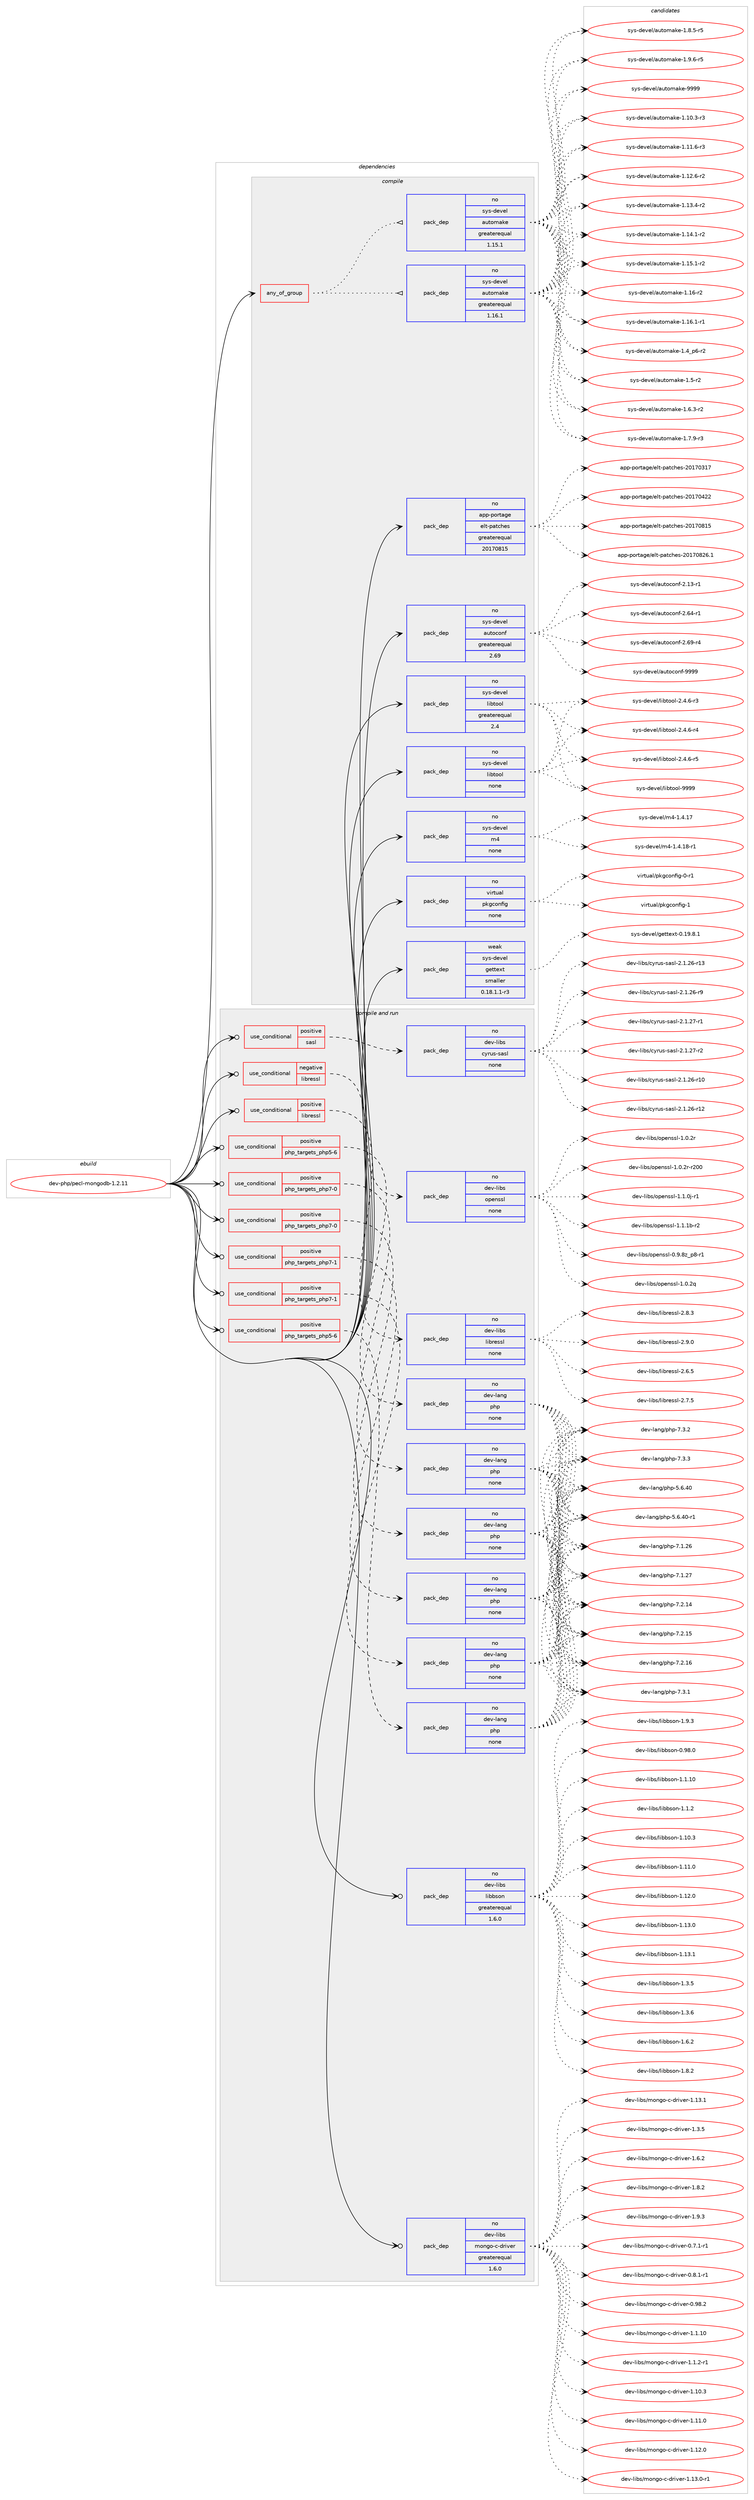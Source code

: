 digraph prolog {

# *************
# Graph options
# *************

newrank=true;
concentrate=true;
compound=true;
graph [rankdir=LR,fontname=Helvetica,fontsize=10,ranksep=1.5];#, ranksep=2.5, nodesep=0.2];
edge  [arrowhead=vee];
node  [fontname=Helvetica,fontsize=10];

# **********
# The ebuild
# **********

subgraph cluster_leftcol {
color=gray;
rank=same;
label=<<i>ebuild</i>>;
id [label="dev-php/pecl-mongodb-1.2.11", color=red, width=4, href="../dev-php/pecl-mongodb-1.2.11.svg"];
}

# ****************
# The dependencies
# ****************

subgraph cluster_midcol {
color=gray;
label=<<i>dependencies</i>>;
subgraph cluster_compile {
fillcolor="#eeeeee";
style=filled;
label=<<i>compile</i>>;
subgraph any22579 {
dependency1394412 [label=<<TABLE BORDER="0" CELLBORDER="1" CELLSPACING="0" CELLPADDING="4"><TR><TD CELLPADDING="10">any_of_group</TD></TR></TABLE>>, shape=none, color=red];subgraph pack1001601 {
dependency1394413 [label=<<TABLE BORDER="0" CELLBORDER="1" CELLSPACING="0" CELLPADDING="4" WIDTH="220"><TR><TD ROWSPAN="6" CELLPADDING="30">pack_dep</TD></TR><TR><TD WIDTH="110">no</TD></TR><TR><TD>sys-devel</TD></TR><TR><TD>automake</TD></TR><TR><TD>greaterequal</TD></TR><TR><TD>1.16.1</TD></TR></TABLE>>, shape=none, color=blue];
}
dependency1394412:e -> dependency1394413:w [weight=20,style="dotted",arrowhead="oinv"];
subgraph pack1001602 {
dependency1394414 [label=<<TABLE BORDER="0" CELLBORDER="1" CELLSPACING="0" CELLPADDING="4" WIDTH="220"><TR><TD ROWSPAN="6" CELLPADDING="30">pack_dep</TD></TR><TR><TD WIDTH="110">no</TD></TR><TR><TD>sys-devel</TD></TR><TR><TD>automake</TD></TR><TR><TD>greaterequal</TD></TR><TR><TD>1.15.1</TD></TR></TABLE>>, shape=none, color=blue];
}
dependency1394412:e -> dependency1394414:w [weight=20,style="dotted",arrowhead="oinv"];
}
id:e -> dependency1394412:w [weight=20,style="solid",arrowhead="vee"];
subgraph pack1001603 {
dependency1394415 [label=<<TABLE BORDER="0" CELLBORDER="1" CELLSPACING="0" CELLPADDING="4" WIDTH="220"><TR><TD ROWSPAN="6" CELLPADDING="30">pack_dep</TD></TR><TR><TD WIDTH="110">no</TD></TR><TR><TD>app-portage</TD></TR><TR><TD>elt-patches</TD></TR><TR><TD>greaterequal</TD></TR><TR><TD>20170815</TD></TR></TABLE>>, shape=none, color=blue];
}
id:e -> dependency1394415:w [weight=20,style="solid",arrowhead="vee"];
subgraph pack1001604 {
dependency1394416 [label=<<TABLE BORDER="0" CELLBORDER="1" CELLSPACING="0" CELLPADDING="4" WIDTH="220"><TR><TD ROWSPAN="6" CELLPADDING="30">pack_dep</TD></TR><TR><TD WIDTH="110">no</TD></TR><TR><TD>sys-devel</TD></TR><TR><TD>autoconf</TD></TR><TR><TD>greaterequal</TD></TR><TR><TD>2.69</TD></TR></TABLE>>, shape=none, color=blue];
}
id:e -> dependency1394416:w [weight=20,style="solid",arrowhead="vee"];
subgraph pack1001605 {
dependency1394417 [label=<<TABLE BORDER="0" CELLBORDER="1" CELLSPACING="0" CELLPADDING="4" WIDTH="220"><TR><TD ROWSPAN="6" CELLPADDING="30">pack_dep</TD></TR><TR><TD WIDTH="110">no</TD></TR><TR><TD>sys-devel</TD></TR><TR><TD>libtool</TD></TR><TR><TD>greaterequal</TD></TR><TR><TD>2.4</TD></TR></TABLE>>, shape=none, color=blue];
}
id:e -> dependency1394417:w [weight=20,style="solid",arrowhead="vee"];
subgraph pack1001606 {
dependency1394418 [label=<<TABLE BORDER="0" CELLBORDER="1" CELLSPACING="0" CELLPADDING="4" WIDTH="220"><TR><TD ROWSPAN="6" CELLPADDING="30">pack_dep</TD></TR><TR><TD WIDTH="110">no</TD></TR><TR><TD>sys-devel</TD></TR><TR><TD>libtool</TD></TR><TR><TD>none</TD></TR><TR><TD></TD></TR></TABLE>>, shape=none, color=blue];
}
id:e -> dependency1394418:w [weight=20,style="solid",arrowhead="vee"];
subgraph pack1001607 {
dependency1394419 [label=<<TABLE BORDER="0" CELLBORDER="1" CELLSPACING="0" CELLPADDING="4" WIDTH="220"><TR><TD ROWSPAN="6" CELLPADDING="30">pack_dep</TD></TR><TR><TD WIDTH="110">no</TD></TR><TR><TD>sys-devel</TD></TR><TR><TD>m4</TD></TR><TR><TD>none</TD></TR><TR><TD></TD></TR></TABLE>>, shape=none, color=blue];
}
id:e -> dependency1394419:w [weight=20,style="solid",arrowhead="vee"];
subgraph pack1001608 {
dependency1394420 [label=<<TABLE BORDER="0" CELLBORDER="1" CELLSPACING="0" CELLPADDING="4" WIDTH="220"><TR><TD ROWSPAN="6" CELLPADDING="30">pack_dep</TD></TR><TR><TD WIDTH="110">no</TD></TR><TR><TD>virtual</TD></TR><TR><TD>pkgconfig</TD></TR><TR><TD>none</TD></TR><TR><TD></TD></TR></TABLE>>, shape=none, color=blue];
}
id:e -> dependency1394420:w [weight=20,style="solid",arrowhead="vee"];
subgraph pack1001609 {
dependency1394421 [label=<<TABLE BORDER="0" CELLBORDER="1" CELLSPACING="0" CELLPADDING="4" WIDTH="220"><TR><TD ROWSPAN="6" CELLPADDING="30">pack_dep</TD></TR><TR><TD WIDTH="110">weak</TD></TR><TR><TD>sys-devel</TD></TR><TR><TD>gettext</TD></TR><TR><TD>smaller</TD></TR><TR><TD>0.18.1.1-r3</TD></TR></TABLE>>, shape=none, color=blue];
}
id:e -> dependency1394421:w [weight=20,style="solid",arrowhead="vee"];
}
subgraph cluster_compileandrun {
fillcolor="#eeeeee";
style=filled;
label=<<i>compile and run</i>>;
subgraph cond369667 {
dependency1394422 [label=<<TABLE BORDER="0" CELLBORDER="1" CELLSPACING="0" CELLPADDING="4"><TR><TD ROWSPAN="3" CELLPADDING="10">use_conditional</TD></TR><TR><TD>negative</TD></TR><TR><TD>libressl</TD></TR></TABLE>>, shape=none, color=red];
subgraph pack1001610 {
dependency1394423 [label=<<TABLE BORDER="0" CELLBORDER="1" CELLSPACING="0" CELLPADDING="4" WIDTH="220"><TR><TD ROWSPAN="6" CELLPADDING="30">pack_dep</TD></TR><TR><TD WIDTH="110">no</TD></TR><TR><TD>dev-libs</TD></TR><TR><TD>openssl</TD></TR><TR><TD>none</TD></TR><TR><TD></TD></TR></TABLE>>, shape=none, color=blue];
}
dependency1394422:e -> dependency1394423:w [weight=20,style="dashed",arrowhead="vee"];
}
id:e -> dependency1394422:w [weight=20,style="solid",arrowhead="odotvee"];
subgraph cond369668 {
dependency1394424 [label=<<TABLE BORDER="0" CELLBORDER="1" CELLSPACING="0" CELLPADDING="4"><TR><TD ROWSPAN="3" CELLPADDING="10">use_conditional</TD></TR><TR><TD>positive</TD></TR><TR><TD>libressl</TD></TR></TABLE>>, shape=none, color=red];
subgraph pack1001611 {
dependency1394425 [label=<<TABLE BORDER="0" CELLBORDER="1" CELLSPACING="0" CELLPADDING="4" WIDTH="220"><TR><TD ROWSPAN="6" CELLPADDING="30">pack_dep</TD></TR><TR><TD WIDTH="110">no</TD></TR><TR><TD>dev-libs</TD></TR><TR><TD>libressl</TD></TR><TR><TD>none</TD></TR><TR><TD></TD></TR></TABLE>>, shape=none, color=blue];
}
dependency1394424:e -> dependency1394425:w [weight=20,style="dashed",arrowhead="vee"];
}
id:e -> dependency1394424:w [weight=20,style="solid",arrowhead="odotvee"];
subgraph cond369669 {
dependency1394426 [label=<<TABLE BORDER="0" CELLBORDER="1" CELLSPACING="0" CELLPADDING="4"><TR><TD ROWSPAN="3" CELLPADDING="10">use_conditional</TD></TR><TR><TD>positive</TD></TR><TR><TD>php_targets_php5-6</TD></TR></TABLE>>, shape=none, color=red];
subgraph pack1001612 {
dependency1394427 [label=<<TABLE BORDER="0" CELLBORDER="1" CELLSPACING="0" CELLPADDING="4" WIDTH="220"><TR><TD ROWSPAN="6" CELLPADDING="30">pack_dep</TD></TR><TR><TD WIDTH="110">no</TD></TR><TR><TD>dev-lang</TD></TR><TR><TD>php</TD></TR><TR><TD>none</TD></TR><TR><TD></TD></TR></TABLE>>, shape=none, color=blue];
}
dependency1394426:e -> dependency1394427:w [weight=20,style="dashed",arrowhead="vee"];
}
id:e -> dependency1394426:w [weight=20,style="solid",arrowhead="odotvee"];
subgraph cond369670 {
dependency1394428 [label=<<TABLE BORDER="0" CELLBORDER="1" CELLSPACING="0" CELLPADDING="4"><TR><TD ROWSPAN="3" CELLPADDING="10">use_conditional</TD></TR><TR><TD>positive</TD></TR><TR><TD>php_targets_php5-6</TD></TR></TABLE>>, shape=none, color=red];
subgraph pack1001613 {
dependency1394429 [label=<<TABLE BORDER="0" CELLBORDER="1" CELLSPACING="0" CELLPADDING="4" WIDTH="220"><TR><TD ROWSPAN="6" CELLPADDING="30">pack_dep</TD></TR><TR><TD WIDTH="110">no</TD></TR><TR><TD>dev-lang</TD></TR><TR><TD>php</TD></TR><TR><TD>none</TD></TR><TR><TD></TD></TR></TABLE>>, shape=none, color=blue];
}
dependency1394428:e -> dependency1394429:w [weight=20,style="dashed",arrowhead="vee"];
}
id:e -> dependency1394428:w [weight=20,style="solid",arrowhead="odotvee"];
subgraph cond369671 {
dependency1394430 [label=<<TABLE BORDER="0" CELLBORDER="1" CELLSPACING="0" CELLPADDING="4"><TR><TD ROWSPAN="3" CELLPADDING="10">use_conditional</TD></TR><TR><TD>positive</TD></TR><TR><TD>php_targets_php7-0</TD></TR></TABLE>>, shape=none, color=red];
subgraph pack1001614 {
dependency1394431 [label=<<TABLE BORDER="0" CELLBORDER="1" CELLSPACING="0" CELLPADDING="4" WIDTH="220"><TR><TD ROWSPAN="6" CELLPADDING="30">pack_dep</TD></TR><TR><TD WIDTH="110">no</TD></TR><TR><TD>dev-lang</TD></TR><TR><TD>php</TD></TR><TR><TD>none</TD></TR><TR><TD></TD></TR></TABLE>>, shape=none, color=blue];
}
dependency1394430:e -> dependency1394431:w [weight=20,style="dashed",arrowhead="vee"];
}
id:e -> dependency1394430:w [weight=20,style="solid",arrowhead="odotvee"];
subgraph cond369672 {
dependency1394432 [label=<<TABLE BORDER="0" CELLBORDER="1" CELLSPACING="0" CELLPADDING="4"><TR><TD ROWSPAN="3" CELLPADDING="10">use_conditional</TD></TR><TR><TD>positive</TD></TR><TR><TD>php_targets_php7-0</TD></TR></TABLE>>, shape=none, color=red];
subgraph pack1001615 {
dependency1394433 [label=<<TABLE BORDER="0" CELLBORDER="1" CELLSPACING="0" CELLPADDING="4" WIDTH="220"><TR><TD ROWSPAN="6" CELLPADDING="30">pack_dep</TD></TR><TR><TD WIDTH="110">no</TD></TR><TR><TD>dev-lang</TD></TR><TR><TD>php</TD></TR><TR><TD>none</TD></TR><TR><TD></TD></TR></TABLE>>, shape=none, color=blue];
}
dependency1394432:e -> dependency1394433:w [weight=20,style="dashed",arrowhead="vee"];
}
id:e -> dependency1394432:w [weight=20,style="solid",arrowhead="odotvee"];
subgraph cond369673 {
dependency1394434 [label=<<TABLE BORDER="0" CELLBORDER="1" CELLSPACING="0" CELLPADDING="4"><TR><TD ROWSPAN="3" CELLPADDING="10">use_conditional</TD></TR><TR><TD>positive</TD></TR><TR><TD>php_targets_php7-1</TD></TR></TABLE>>, shape=none, color=red];
subgraph pack1001616 {
dependency1394435 [label=<<TABLE BORDER="0" CELLBORDER="1" CELLSPACING="0" CELLPADDING="4" WIDTH="220"><TR><TD ROWSPAN="6" CELLPADDING="30">pack_dep</TD></TR><TR><TD WIDTH="110">no</TD></TR><TR><TD>dev-lang</TD></TR><TR><TD>php</TD></TR><TR><TD>none</TD></TR><TR><TD></TD></TR></TABLE>>, shape=none, color=blue];
}
dependency1394434:e -> dependency1394435:w [weight=20,style="dashed",arrowhead="vee"];
}
id:e -> dependency1394434:w [weight=20,style="solid",arrowhead="odotvee"];
subgraph cond369674 {
dependency1394436 [label=<<TABLE BORDER="0" CELLBORDER="1" CELLSPACING="0" CELLPADDING="4"><TR><TD ROWSPAN="3" CELLPADDING="10">use_conditional</TD></TR><TR><TD>positive</TD></TR><TR><TD>php_targets_php7-1</TD></TR></TABLE>>, shape=none, color=red];
subgraph pack1001617 {
dependency1394437 [label=<<TABLE BORDER="0" CELLBORDER="1" CELLSPACING="0" CELLPADDING="4" WIDTH="220"><TR><TD ROWSPAN="6" CELLPADDING="30">pack_dep</TD></TR><TR><TD WIDTH="110">no</TD></TR><TR><TD>dev-lang</TD></TR><TR><TD>php</TD></TR><TR><TD>none</TD></TR><TR><TD></TD></TR></TABLE>>, shape=none, color=blue];
}
dependency1394436:e -> dependency1394437:w [weight=20,style="dashed",arrowhead="vee"];
}
id:e -> dependency1394436:w [weight=20,style="solid",arrowhead="odotvee"];
subgraph cond369675 {
dependency1394438 [label=<<TABLE BORDER="0" CELLBORDER="1" CELLSPACING="0" CELLPADDING="4"><TR><TD ROWSPAN="3" CELLPADDING="10">use_conditional</TD></TR><TR><TD>positive</TD></TR><TR><TD>sasl</TD></TR></TABLE>>, shape=none, color=red];
subgraph pack1001618 {
dependency1394439 [label=<<TABLE BORDER="0" CELLBORDER="1" CELLSPACING="0" CELLPADDING="4" WIDTH="220"><TR><TD ROWSPAN="6" CELLPADDING="30">pack_dep</TD></TR><TR><TD WIDTH="110">no</TD></TR><TR><TD>dev-libs</TD></TR><TR><TD>cyrus-sasl</TD></TR><TR><TD>none</TD></TR><TR><TD></TD></TR></TABLE>>, shape=none, color=blue];
}
dependency1394438:e -> dependency1394439:w [weight=20,style="dashed",arrowhead="vee"];
}
id:e -> dependency1394438:w [weight=20,style="solid",arrowhead="odotvee"];
subgraph pack1001619 {
dependency1394440 [label=<<TABLE BORDER="0" CELLBORDER="1" CELLSPACING="0" CELLPADDING="4" WIDTH="220"><TR><TD ROWSPAN="6" CELLPADDING="30">pack_dep</TD></TR><TR><TD WIDTH="110">no</TD></TR><TR><TD>dev-libs</TD></TR><TR><TD>libbson</TD></TR><TR><TD>greaterequal</TD></TR><TR><TD>1.6.0</TD></TR></TABLE>>, shape=none, color=blue];
}
id:e -> dependency1394440:w [weight=20,style="solid",arrowhead="odotvee"];
subgraph pack1001620 {
dependency1394441 [label=<<TABLE BORDER="0" CELLBORDER="1" CELLSPACING="0" CELLPADDING="4" WIDTH="220"><TR><TD ROWSPAN="6" CELLPADDING="30">pack_dep</TD></TR><TR><TD WIDTH="110">no</TD></TR><TR><TD>dev-libs</TD></TR><TR><TD>mongo-c-driver</TD></TR><TR><TD>greaterequal</TD></TR><TR><TD>1.6.0</TD></TR></TABLE>>, shape=none, color=blue];
}
id:e -> dependency1394441:w [weight=20,style="solid",arrowhead="odotvee"];
}
subgraph cluster_run {
fillcolor="#eeeeee";
style=filled;
label=<<i>run</i>>;
}
}

# **************
# The candidates
# **************

subgraph cluster_choices {
rank=same;
color=gray;
label=<<i>candidates</i>>;

subgraph choice1001601 {
color=black;
nodesep=1;
choice11512111545100101118101108479711711611110997107101454946494846514511451 [label="sys-devel/automake-1.10.3-r3", color=red, width=4,href="../sys-devel/automake-1.10.3-r3.svg"];
choice11512111545100101118101108479711711611110997107101454946494946544511451 [label="sys-devel/automake-1.11.6-r3", color=red, width=4,href="../sys-devel/automake-1.11.6-r3.svg"];
choice11512111545100101118101108479711711611110997107101454946495046544511450 [label="sys-devel/automake-1.12.6-r2", color=red, width=4,href="../sys-devel/automake-1.12.6-r2.svg"];
choice11512111545100101118101108479711711611110997107101454946495146524511450 [label="sys-devel/automake-1.13.4-r2", color=red, width=4,href="../sys-devel/automake-1.13.4-r2.svg"];
choice11512111545100101118101108479711711611110997107101454946495246494511450 [label="sys-devel/automake-1.14.1-r2", color=red, width=4,href="../sys-devel/automake-1.14.1-r2.svg"];
choice11512111545100101118101108479711711611110997107101454946495346494511450 [label="sys-devel/automake-1.15.1-r2", color=red, width=4,href="../sys-devel/automake-1.15.1-r2.svg"];
choice1151211154510010111810110847971171161111099710710145494649544511450 [label="sys-devel/automake-1.16-r2", color=red, width=4,href="../sys-devel/automake-1.16-r2.svg"];
choice11512111545100101118101108479711711611110997107101454946495446494511449 [label="sys-devel/automake-1.16.1-r1", color=red, width=4,href="../sys-devel/automake-1.16.1-r1.svg"];
choice115121115451001011181011084797117116111109971071014549465295112544511450 [label="sys-devel/automake-1.4_p6-r2", color=red, width=4,href="../sys-devel/automake-1.4_p6-r2.svg"];
choice11512111545100101118101108479711711611110997107101454946534511450 [label="sys-devel/automake-1.5-r2", color=red, width=4,href="../sys-devel/automake-1.5-r2.svg"];
choice115121115451001011181011084797117116111109971071014549465446514511450 [label="sys-devel/automake-1.6.3-r2", color=red, width=4,href="../sys-devel/automake-1.6.3-r2.svg"];
choice115121115451001011181011084797117116111109971071014549465546574511451 [label="sys-devel/automake-1.7.9-r3", color=red, width=4,href="../sys-devel/automake-1.7.9-r3.svg"];
choice115121115451001011181011084797117116111109971071014549465646534511453 [label="sys-devel/automake-1.8.5-r5", color=red, width=4,href="../sys-devel/automake-1.8.5-r5.svg"];
choice115121115451001011181011084797117116111109971071014549465746544511453 [label="sys-devel/automake-1.9.6-r5", color=red, width=4,href="../sys-devel/automake-1.9.6-r5.svg"];
choice115121115451001011181011084797117116111109971071014557575757 [label="sys-devel/automake-9999", color=red, width=4,href="../sys-devel/automake-9999.svg"];
dependency1394413:e -> choice11512111545100101118101108479711711611110997107101454946494846514511451:w [style=dotted,weight="100"];
dependency1394413:e -> choice11512111545100101118101108479711711611110997107101454946494946544511451:w [style=dotted,weight="100"];
dependency1394413:e -> choice11512111545100101118101108479711711611110997107101454946495046544511450:w [style=dotted,weight="100"];
dependency1394413:e -> choice11512111545100101118101108479711711611110997107101454946495146524511450:w [style=dotted,weight="100"];
dependency1394413:e -> choice11512111545100101118101108479711711611110997107101454946495246494511450:w [style=dotted,weight="100"];
dependency1394413:e -> choice11512111545100101118101108479711711611110997107101454946495346494511450:w [style=dotted,weight="100"];
dependency1394413:e -> choice1151211154510010111810110847971171161111099710710145494649544511450:w [style=dotted,weight="100"];
dependency1394413:e -> choice11512111545100101118101108479711711611110997107101454946495446494511449:w [style=dotted,weight="100"];
dependency1394413:e -> choice115121115451001011181011084797117116111109971071014549465295112544511450:w [style=dotted,weight="100"];
dependency1394413:e -> choice11512111545100101118101108479711711611110997107101454946534511450:w [style=dotted,weight="100"];
dependency1394413:e -> choice115121115451001011181011084797117116111109971071014549465446514511450:w [style=dotted,weight="100"];
dependency1394413:e -> choice115121115451001011181011084797117116111109971071014549465546574511451:w [style=dotted,weight="100"];
dependency1394413:e -> choice115121115451001011181011084797117116111109971071014549465646534511453:w [style=dotted,weight="100"];
dependency1394413:e -> choice115121115451001011181011084797117116111109971071014549465746544511453:w [style=dotted,weight="100"];
dependency1394413:e -> choice115121115451001011181011084797117116111109971071014557575757:w [style=dotted,weight="100"];
}
subgraph choice1001602 {
color=black;
nodesep=1;
choice11512111545100101118101108479711711611110997107101454946494846514511451 [label="sys-devel/automake-1.10.3-r3", color=red, width=4,href="../sys-devel/automake-1.10.3-r3.svg"];
choice11512111545100101118101108479711711611110997107101454946494946544511451 [label="sys-devel/automake-1.11.6-r3", color=red, width=4,href="../sys-devel/automake-1.11.6-r3.svg"];
choice11512111545100101118101108479711711611110997107101454946495046544511450 [label="sys-devel/automake-1.12.6-r2", color=red, width=4,href="../sys-devel/automake-1.12.6-r2.svg"];
choice11512111545100101118101108479711711611110997107101454946495146524511450 [label="sys-devel/automake-1.13.4-r2", color=red, width=4,href="../sys-devel/automake-1.13.4-r2.svg"];
choice11512111545100101118101108479711711611110997107101454946495246494511450 [label="sys-devel/automake-1.14.1-r2", color=red, width=4,href="../sys-devel/automake-1.14.1-r2.svg"];
choice11512111545100101118101108479711711611110997107101454946495346494511450 [label="sys-devel/automake-1.15.1-r2", color=red, width=4,href="../sys-devel/automake-1.15.1-r2.svg"];
choice1151211154510010111810110847971171161111099710710145494649544511450 [label="sys-devel/automake-1.16-r2", color=red, width=4,href="../sys-devel/automake-1.16-r2.svg"];
choice11512111545100101118101108479711711611110997107101454946495446494511449 [label="sys-devel/automake-1.16.1-r1", color=red, width=4,href="../sys-devel/automake-1.16.1-r1.svg"];
choice115121115451001011181011084797117116111109971071014549465295112544511450 [label="sys-devel/automake-1.4_p6-r2", color=red, width=4,href="../sys-devel/automake-1.4_p6-r2.svg"];
choice11512111545100101118101108479711711611110997107101454946534511450 [label="sys-devel/automake-1.5-r2", color=red, width=4,href="../sys-devel/automake-1.5-r2.svg"];
choice115121115451001011181011084797117116111109971071014549465446514511450 [label="sys-devel/automake-1.6.3-r2", color=red, width=4,href="../sys-devel/automake-1.6.3-r2.svg"];
choice115121115451001011181011084797117116111109971071014549465546574511451 [label="sys-devel/automake-1.7.9-r3", color=red, width=4,href="../sys-devel/automake-1.7.9-r3.svg"];
choice115121115451001011181011084797117116111109971071014549465646534511453 [label="sys-devel/automake-1.8.5-r5", color=red, width=4,href="../sys-devel/automake-1.8.5-r5.svg"];
choice115121115451001011181011084797117116111109971071014549465746544511453 [label="sys-devel/automake-1.9.6-r5", color=red, width=4,href="../sys-devel/automake-1.9.6-r5.svg"];
choice115121115451001011181011084797117116111109971071014557575757 [label="sys-devel/automake-9999", color=red, width=4,href="../sys-devel/automake-9999.svg"];
dependency1394414:e -> choice11512111545100101118101108479711711611110997107101454946494846514511451:w [style=dotted,weight="100"];
dependency1394414:e -> choice11512111545100101118101108479711711611110997107101454946494946544511451:w [style=dotted,weight="100"];
dependency1394414:e -> choice11512111545100101118101108479711711611110997107101454946495046544511450:w [style=dotted,weight="100"];
dependency1394414:e -> choice11512111545100101118101108479711711611110997107101454946495146524511450:w [style=dotted,weight="100"];
dependency1394414:e -> choice11512111545100101118101108479711711611110997107101454946495246494511450:w [style=dotted,weight="100"];
dependency1394414:e -> choice11512111545100101118101108479711711611110997107101454946495346494511450:w [style=dotted,weight="100"];
dependency1394414:e -> choice1151211154510010111810110847971171161111099710710145494649544511450:w [style=dotted,weight="100"];
dependency1394414:e -> choice11512111545100101118101108479711711611110997107101454946495446494511449:w [style=dotted,weight="100"];
dependency1394414:e -> choice115121115451001011181011084797117116111109971071014549465295112544511450:w [style=dotted,weight="100"];
dependency1394414:e -> choice11512111545100101118101108479711711611110997107101454946534511450:w [style=dotted,weight="100"];
dependency1394414:e -> choice115121115451001011181011084797117116111109971071014549465446514511450:w [style=dotted,weight="100"];
dependency1394414:e -> choice115121115451001011181011084797117116111109971071014549465546574511451:w [style=dotted,weight="100"];
dependency1394414:e -> choice115121115451001011181011084797117116111109971071014549465646534511453:w [style=dotted,weight="100"];
dependency1394414:e -> choice115121115451001011181011084797117116111109971071014549465746544511453:w [style=dotted,weight="100"];
dependency1394414:e -> choice115121115451001011181011084797117116111109971071014557575757:w [style=dotted,weight="100"];
}
subgraph choice1001603 {
color=black;
nodesep=1;
choice97112112451121111141169710310147101108116451129711699104101115455048495548514955 [label="app-portage/elt-patches-20170317", color=red, width=4,href="../app-portage/elt-patches-20170317.svg"];
choice97112112451121111141169710310147101108116451129711699104101115455048495548525050 [label="app-portage/elt-patches-20170422", color=red, width=4,href="../app-portage/elt-patches-20170422.svg"];
choice97112112451121111141169710310147101108116451129711699104101115455048495548564953 [label="app-portage/elt-patches-20170815", color=red, width=4,href="../app-portage/elt-patches-20170815.svg"];
choice971121124511211111411697103101471011081164511297116991041011154550484955485650544649 [label="app-portage/elt-patches-20170826.1", color=red, width=4,href="../app-portage/elt-patches-20170826.1.svg"];
dependency1394415:e -> choice97112112451121111141169710310147101108116451129711699104101115455048495548514955:w [style=dotted,weight="100"];
dependency1394415:e -> choice97112112451121111141169710310147101108116451129711699104101115455048495548525050:w [style=dotted,weight="100"];
dependency1394415:e -> choice97112112451121111141169710310147101108116451129711699104101115455048495548564953:w [style=dotted,weight="100"];
dependency1394415:e -> choice971121124511211111411697103101471011081164511297116991041011154550484955485650544649:w [style=dotted,weight="100"];
}
subgraph choice1001604 {
color=black;
nodesep=1;
choice1151211154510010111810110847971171161119911111010245504649514511449 [label="sys-devel/autoconf-2.13-r1", color=red, width=4,href="../sys-devel/autoconf-2.13-r1.svg"];
choice1151211154510010111810110847971171161119911111010245504654524511449 [label="sys-devel/autoconf-2.64-r1", color=red, width=4,href="../sys-devel/autoconf-2.64-r1.svg"];
choice1151211154510010111810110847971171161119911111010245504654574511452 [label="sys-devel/autoconf-2.69-r4", color=red, width=4,href="../sys-devel/autoconf-2.69-r4.svg"];
choice115121115451001011181011084797117116111991111101024557575757 [label="sys-devel/autoconf-9999", color=red, width=4,href="../sys-devel/autoconf-9999.svg"];
dependency1394416:e -> choice1151211154510010111810110847971171161119911111010245504649514511449:w [style=dotted,weight="100"];
dependency1394416:e -> choice1151211154510010111810110847971171161119911111010245504654524511449:w [style=dotted,weight="100"];
dependency1394416:e -> choice1151211154510010111810110847971171161119911111010245504654574511452:w [style=dotted,weight="100"];
dependency1394416:e -> choice115121115451001011181011084797117116111991111101024557575757:w [style=dotted,weight="100"];
}
subgraph choice1001605 {
color=black;
nodesep=1;
choice1151211154510010111810110847108105981161111111084550465246544511451 [label="sys-devel/libtool-2.4.6-r3", color=red, width=4,href="../sys-devel/libtool-2.4.6-r3.svg"];
choice1151211154510010111810110847108105981161111111084550465246544511452 [label="sys-devel/libtool-2.4.6-r4", color=red, width=4,href="../sys-devel/libtool-2.4.6-r4.svg"];
choice1151211154510010111810110847108105981161111111084550465246544511453 [label="sys-devel/libtool-2.4.6-r5", color=red, width=4,href="../sys-devel/libtool-2.4.6-r5.svg"];
choice1151211154510010111810110847108105981161111111084557575757 [label="sys-devel/libtool-9999", color=red, width=4,href="../sys-devel/libtool-9999.svg"];
dependency1394417:e -> choice1151211154510010111810110847108105981161111111084550465246544511451:w [style=dotted,weight="100"];
dependency1394417:e -> choice1151211154510010111810110847108105981161111111084550465246544511452:w [style=dotted,weight="100"];
dependency1394417:e -> choice1151211154510010111810110847108105981161111111084550465246544511453:w [style=dotted,weight="100"];
dependency1394417:e -> choice1151211154510010111810110847108105981161111111084557575757:w [style=dotted,weight="100"];
}
subgraph choice1001606 {
color=black;
nodesep=1;
choice1151211154510010111810110847108105981161111111084550465246544511451 [label="sys-devel/libtool-2.4.6-r3", color=red, width=4,href="../sys-devel/libtool-2.4.6-r3.svg"];
choice1151211154510010111810110847108105981161111111084550465246544511452 [label="sys-devel/libtool-2.4.6-r4", color=red, width=4,href="../sys-devel/libtool-2.4.6-r4.svg"];
choice1151211154510010111810110847108105981161111111084550465246544511453 [label="sys-devel/libtool-2.4.6-r5", color=red, width=4,href="../sys-devel/libtool-2.4.6-r5.svg"];
choice1151211154510010111810110847108105981161111111084557575757 [label="sys-devel/libtool-9999", color=red, width=4,href="../sys-devel/libtool-9999.svg"];
dependency1394418:e -> choice1151211154510010111810110847108105981161111111084550465246544511451:w [style=dotted,weight="100"];
dependency1394418:e -> choice1151211154510010111810110847108105981161111111084550465246544511452:w [style=dotted,weight="100"];
dependency1394418:e -> choice1151211154510010111810110847108105981161111111084550465246544511453:w [style=dotted,weight="100"];
dependency1394418:e -> choice1151211154510010111810110847108105981161111111084557575757:w [style=dotted,weight="100"];
}
subgraph choice1001607 {
color=black;
nodesep=1;
choice11512111545100101118101108471095245494652464955 [label="sys-devel/m4-1.4.17", color=red, width=4,href="../sys-devel/m4-1.4.17.svg"];
choice115121115451001011181011084710952454946524649564511449 [label="sys-devel/m4-1.4.18-r1", color=red, width=4,href="../sys-devel/m4-1.4.18-r1.svg"];
dependency1394419:e -> choice11512111545100101118101108471095245494652464955:w [style=dotted,weight="100"];
dependency1394419:e -> choice115121115451001011181011084710952454946524649564511449:w [style=dotted,weight="100"];
}
subgraph choice1001608 {
color=black;
nodesep=1;
choice11810511411611797108471121071039911111010210510345484511449 [label="virtual/pkgconfig-0-r1", color=red, width=4,href="../virtual/pkgconfig-0-r1.svg"];
choice1181051141161179710847112107103991111101021051034549 [label="virtual/pkgconfig-1", color=red, width=4,href="../virtual/pkgconfig-1.svg"];
dependency1394420:e -> choice11810511411611797108471121071039911111010210510345484511449:w [style=dotted,weight="100"];
dependency1394420:e -> choice1181051141161179710847112107103991111101021051034549:w [style=dotted,weight="100"];
}
subgraph choice1001609 {
color=black;
nodesep=1;
choice1151211154510010111810110847103101116116101120116454846495746564649 [label="sys-devel/gettext-0.19.8.1", color=red, width=4,href="../sys-devel/gettext-0.19.8.1.svg"];
dependency1394421:e -> choice1151211154510010111810110847103101116116101120116454846495746564649:w [style=dotted,weight="100"];
}
subgraph choice1001610 {
color=black;
nodesep=1;
choice10010111845108105981154711111210111011511510845484657465612295112564511449 [label="dev-libs/openssl-0.9.8z_p8-r1", color=red, width=4,href="../dev-libs/openssl-0.9.8z_p8-r1.svg"];
choice100101118451081059811547111112101110115115108454946484650113 [label="dev-libs/openssl-1.0.2q", color=red, width=4,href="../dev-libs/openssl-1.0.2q.svg"];
choice100101118451081059811547111112101110115115108454946484650114 [label="dev-libs/openssl-1.0.2r", color=red, width=4,href="../dev-libs/openssl-1.0.2r.svg"];
choice10010111845108105981154711111210111011511510845494648465011445114504848 [label="dev-libs/openssl-1.0.2r-r200", color=red, width=4,href="../dev-libs/openssl-1.0.2r-r200.svg"];
choice1001011184510810598115471111121011101151151084549464946481064511449 [label="dev-libs/openssl-1.1.0j-r1", color=red, width=4,href="../dev-libs/openssl-1.1.0j-r1.svg"];
choice100101118451081059811547111112101110115115108454946494649984511450 [label="dev-libs/openssl-1.1.1b-r2", color=red, width=4,href="../dev-libs/openssl-1.1.1b-r2.svg"];
dependency1394423:e -> choice10010111845108105981154711111210111011511510845484657465612295112564511449:w [style=dotted,weight="100"];
dependency1394423:e -> choice100101118451081059811547111112101110115115108454946484650113:w [style=dotted,weight="100"];
dependency1394423:e -> choice100101118451081059811547111112101110115115108454946484650114:w [style=dotted,weight="100"];
dependency1394423:e -> choice10010111845108105981154711111210111011511510845494648465011445114504848:w [style=dotted,weight="100"];
dependency1394423:e -> choice1001011184510810598115471111121011101151151084549464946481064511449:w [style=dotted,weight="100"];
dependency1394423:e -> choice100101118451081059811547111112101110115115108454946494649984511450:w [style=dotted,weight="100"];
}
subgraph choice1001611 {
color=black;
nodesep=1;
choice10010111845108105981154710810598114101115115108455046544653 [label="dev-libs/libressl-2.6.5", color=red, width=4,href="../dev-libs/libressl-2.6.5.svg"];
choice10010111845108105981154710810598114101115115108455046554653 [label="dev-libs/libressl-2.7.5", color=red, width=4,href="../dev-libs/libressl-2.7.5.svg"];
choice10010111845108105981154710810598114101115115108455046564651 [label="dev-libs/libressl-2.8.3", color=red, width=4,href="../dev-libs/libressl-2.8.3.svg"];
choice10010111845108105981154710810598114101115115108455046574648 [label="dev-libs/libressl-2.9.0", color=red, width=4,href="../dev-libs/libressl-2.9.0.svg"];
dependency1394425:e -> choice10010111845108105981154710810598114101115115108455046544653:w [style=dotted,weight="100"];
dependency1394425:e -> choice10010111845108105981154710810598114101115115108455046554653:w [style=dotted,weight="100"];
dependency1394425:e -> choice10010111845108105981154710810598114101115115108455046564651:w [style=dotted,weight="100"];
dependency1394425:e -> choice10010111845108105981154710810598114101115115108455046574648:w [style=dotted,weight="100"];
}
subgraph choice1001612 {
color=black;
nodesep=1;
choice10010111845108971101034711210411245534654465248 [label="dev-lang/php-5.6.40", color=red, width=4,href="../dev-lang/php-5.6.40.svg"];
choice100101118451089711010347112104112455346544652484511449 [label="dev-lang/php-5.6.40-r1", color=red, width=4,href="../dev-lang/php-5.6.40-r1.svg"];
choice10010111845108971101034711210411245554649465054 [label="dev-lang/php-7.1.26", color=red, width=4,href="../dev-lang/php-7.1.26.svg"];
choice10010111845108971101034711210411245554649465055 [label="dev-lang/php-7.1.27", color=red, width=4,href="../dev-lang/php-7.1.27.svg"];
choice10010111845108971101034711210411245554650464952 [label="dev-lang/php-7.2.14", color=red, width=4,href="../dev-lang/php-7.2.14.svg"];
choice10010111845108971101034711210411245554650464953 [label="dev-lang/php-7.2.15", color=red, width=4,href="../dev-lang/php-7.2.15.svg"];
choice10010111845108971101034711210411245554650464954 [label="dev-lang/php-7.2.16", color=red, width=4,href="../dev-lang/php-7.2.16.svg"];
choice100101118451089711010347112104112455546514649 [label="dev-lang/php-7.3.1", color=red, width=4,href="../dev-lang/php-7.3.1.svg"];
choice100101118451089711010347112104112455546514650 [label="dev-lang/php-7.3.2", color=red, width=4,href="../dev-lang/php-7.3.2.svg"];
choice100101118451089711010347112104112455546514651 [label="dev-lang/php-7.3.3", color=red, width=4,href="../dev-lang/php-7.3.3.svg"];
dependency1394427:e -> choice10010111845108971101034711210411245534654465248:w [style=dotted,weight="100"];
dependency1394427:e -> choice100101118451089711010347112104112455346544652484511449:w [style=dotted,weight="100"];
dependency1394427:e -> choice10010111845108971101034711210411245554649465054:w [style=dotted,weight="100"];
dependency1394427:e -> choice10010111845108971101034711210411245554649465055:w [style=dotted,weight="100"];
dependency1394427:e -> choice10010111845108971101034711210411245554650464952:w [style=dotted,weight="100"];
dependency1394427:e -> choice10010111845108971101034711210411245554650464953:w [style=dotted,weight="100"];
dependency1394427:e -> choice10010111845108971101034711210411245554650464954:w [style=dotted,weight="100"];
dependency1394427:e -> choice100101118451089711010347112104112455546514649:w [style=dotted,weight="100"];
dependency1394427:e -> choice100101118451089711010347112104112455546514650:w [style=dotted,weight="100"];
dependency1394427:e -> choice100101118451089711010347112104112455546514651:w [style=dotted,weight="100"];
}
subgraph choice1001613 {
color=black;
nodesep=1;
choice10010111845108971101034711210411245534654465248 [label="dev-lang/php-5.6.40", color=red, width=4,href="../dev-lang/php-5.6.40.svg"];
choice100101118451089711010347112104112455346544652484511449 [label="dev-lang/php-5.6.40-r1", color=red, width=4,href="../dev-lang/php-5.6.40-r1.svg"];
choice10010111845108971101034711210411245554649465054 [label="dev-lang/php-7.1.26", color=red, width=4,href="../dev-lang/php-7.1.26.svg"];
choice10010111845108971101034711210411245554649465055 [label="dev-lang/php-7.1.27", color=red, width=4,href="../dev-lang/php-7.1.27.svg"];
choice10010111845108971101034711210411245554650464952 [label="dev-lang/php-7.2.14", color=red, width=4,href="../dev-lang/php-7.2.14.svg"];
choice10010111845108971101034711210411245554650464953 [label="dev-lang/php-7.2.15", color=red, width=4,href="../dev-lang/php-7.2.15.svg"];
choice10010111845108971101034711210411245554650464954 [label="dev-lang/php-7.2.16", color=red, width=4,href="../dev-lang/php-7.2.16.svg"];
choice100101118451089711010347112104112455546514649 [label="dev-lang/php-7.3.1", color=red, width=4,href="../dev-lang/php-7.3.1.svg"];
choice100101118451089711010347112104112455546514650 [label="dev-lang/php-7.3.2", color=red, width=4,href="../dev-lang/php-7.3.2.svg"];
choice100101118451089711010347112104112455546514651 [label="dev-lang/php-7.3.3", color=red, width=4,href="../dev-lang/php-7.3.3.svg"];
dependency1394429:e -> choice10010111845108971101034711210411245534654465248:w [style=dotted,weight="100"];
dependency1394429:e -> choice100101118451089711010347112104112455346544652484511449:w [style=dotted,weight="100"];
dependency1394429:e -> choice10010111845108971101034711210411245554649465054:w [style=dotted,weight="100"];
dependency1394429:e -> choice10010111845108971101034711210411245554649465055:w [style=dotted,weight="100"];
dependency1394429:e -> choice10010111845108971101034711210411245554650464952:w [style=dotted,weight="100"];
dependency1394429:e -> choice10010111845108971101034711210411245554650464953:w [style=dotted,weight="100"];
dependency1394429:e -> choice10010111845108971101034711210411245554650464954:w [style=dotted,weight="100"];
dependency1394429:e -> choice100101118451089711010347112104112455546514649:w [style=dotted,weight="100"];
dependency1394429:e -> choice100101118451089711010347112104112455546514650:w [style=dotted,weight="100"];
dependency1394429:e -> choice100101118451089711010347112104112455546514651:w [style=dotted,weight="100"];
}
subgraph choice1001614 {
color=black;
nodesep=1;
choice10010111845108971101034711210411245534654465248 [label="dev-lang/php-5.6.40", color=red, width=4,href="../dev-lang/php-5.6.40.svg"];
choice100101118451089711010347112104112455346544652484511449 [label="dev-lang/php-5.6.40-r1", color=red, width=4,href="../dev-lang/php-5.6.40-r1.svg"];
choice10010111845108971101034711210411245554649465054 [label="dev-lang/php-7.1.26", color=red, width=4,href="../dev-lang/php-7.1.26.svg"];
choice10010111845108971101034711210411245554649465055 [label="dev-lang/php-7.1.27", color=red, width=4,href="../dev-lang/php-7.1.27.svg"];
choice10010111845108971101034711210411245554650464952 [label="dev-lang/php-7.2.14", color=red, width=4,href="../dev-lang/php-7.2.14.svg"];
choice10010111845108971101034711210411245554650464953 [label="dev-lang/php-7.2.15", color=red, width=4,href="../dev-lang/php-7.2.15.svg"];
choice10010111845108971101034711210411245554650464954 [label="dev-lang/php-7.2.16", color=red, width=4,href="../dev-lang/php-7.2.16.svg"];
choice100101118451089711010347112104112455546514649 [label="dev-lang/php-7.3.1", color=red, width=4,href="../dev-lang/php-7.3.1.svg"];
choice100101118451089711010347112104112455546514650 [label="dev-lang/php-7.3.2", color=red, width=4,href="../dev-lang/php-7.3.2.svg"];
choice100101118451089711010347112104112455546514651 [label="dev-lang/php-7.3.3", color=red, width=4,href="../dev-lang/php-7.3.3.svg"];
dependency1394431:e -> choice10010111845108971101034711210411245534654465248:w [style=dotted,weight="100"];
dependency1394431:e -> choice100101118451089711010347112104112455346544652484511449:w [style=dotted,weight="100"];
dependency1394431:e -> choice10010111845108971101034711210411245554649465054:w [style=dotted,weight="100"];
dependency1394431:e -> choice10010111845108971101034711210411245554649465055:w [style=dotted,weight="100"];
dependency1394431:e -> choice10010111845108971101034711210411245554650464952:w [style=dotted,weight="100"];
dependency1394431:e -> choice10010111845108971101034711210411245554650464953:w [style=dotted,weight="100"];
dependency1394431:e -> choice10010111845108971101034711210411245554650464954:w [style=dotted,weight="100"];
dependency1394431:e -> choice100101118451089711010347112104112455546514649:w [style=dotted,weight="100"];
dependency1394431:e -> choice100101118451089711010347112104112455546514650:w [style=dotted,weight="100"];
dependency1394431:e -> choice100101118451089711010347112104112455546514651:w [style=dotted,weight="100"];
}
subgraph choice1001615 {
color=black;
nodesep=1;
choice10010111845108971101034711210411245534654465248 [label="dev-lang/php-5.6.40", color=red, width=4,href="../dev-lang/php-5.6.40.svg"];
choice100101118451089711010347112104112455346544652484511449 [label="dev-lang/php-5.6.40-r1", color=red, width=4,href="../dev-lang/php-5.6.40-r1.svg"];
choice10010111845108971101034711210411245554649465054 [label="dev-lang/php-7.1.26", color=red, width=4,href="../dev-lang/php-7.1.26.svg"];
choice10010111845108971101034711210411245554649465055 [label="dev-lang/php-7.1.27", color=red, width=4,href="../dev-lang/php-7.1.27.svg"];
choice10010111845108971101034711210411245554650464952 [label="dev-lang/php-7.2.14", color=red, width=4,href="../dev-lang/php-7.2.14.svg"];
choice10010111845108971101034711210411245554650464953 [label="dev-lang/php-7.2.15", color=red, width=4,href="../dev-lang/php-7.2.15.svg"];
choice10010111845108971101034711210411245554650464954 [label="dev-lang/php-7.2.16", color=red, width=4,href="../dev-lang/php-7.2.16.svg"];
choice100101118451089711010347112104112455546514649 [label="dev-lang/php-7.3.1", color=red, width=4,href="../dev-lang/php-7.3.1.svg"];
choice100101118451089711010347112104112455546514650 [label="dev-lang/php-7.3.2", color=red, width=4,href="../dev-lang/php-7.3.2.svg"];
choice100101118451089711010347112104112455546514651 [label="dev-lang/php-7.3.3", color=red, width=4,href="../dev-lang/php-7.3.3.svg"];
dependency1394433:e -> choice10010111845108971101034711210411245534654465248:w [style=dotted,weight="100"];
dependency1394433:e -> choice100101118451089711010347112104112455346544652484511449:w [style=dotted,weight="100"];
dependency1394433:e -> choice10010111845108971101034711210411245554649465054:w [style=dotted,weight="100"];
dependency1394433:e -> choice10010111845108971101034711210411245554649465055:w [style=dotted,weight="100"];
dependency1394433:e -> choice10010111845108971101034711210411245554650464952:w [style=dotted,weight="100"];
dependency1394433:e -> choice10010111845108971101034711210411245554650464953:w [style=dotted,weight="100"];
dependency1394433:e -> choice10010111845108971101034711210411245554650464954:w [style=dotted,weight="100"];
dependency1394433:e -> choice100101118451089711010347112104112455546514649:w [style=dotted,weight="100"];
dependency1394433:e -> choice100101118451089711010347112104112455546514650:w [style=dotted,weight="100"];
dependency1394433:e -> choice100101118451089711010347112104112455546514651:w [style=dotted,weight="100"];
}
subgraph choice1001616 {
color=black;
nodesep=1;
choice10010111845108971101034711210411245534654465248 [label="dev-lang/php-5.6.40", color=red, width=4,href="../dev-lang/php-5.6.40.svg"];
choice100101118451089711010347112104112455346544652484511449 [label="dev-lang/php-5.6.40-r1", color=red, width=4,href="../dev-lang/php-5.6.40-r1.svg"];
choice10010111845108971101034711210411245554649465054 [label="dev-lang/php-7.1.26", color=red, width=4,href="../dev-lang/php-7.1.26.svg"];
choice10010111845108971101034711210411245554649465055 [label="dev-lang/php-7.1.27", color=red, width=4,href="../dev-lang/php-7.1.27.svg"];
choice10010111845108971101034711210411245554650464952 [label="dev-lang/php-7.2.14", color=red, width=4,href="../dev-lang/php-7.2.14.svg"];
choice10010111845108971101034711210411245554650464953 [label="dev-lang/php-7.2.15", color=red, width=4,href="../dev-lang/php-7.2.15.svg"];
choice10010111845108971101034711210411245554650464954 [label="dev-lang/php-7.2.16", color=red, width=4,href="../dev-lang/php-7.2.16.svg"];
choice100101118451089711010347112104112455546514649 [label="dev-lang/php-7.3.1", color=red, width=4,href="../dev-lang/php-7.3.1.svg"];
choice100101118451089711010347112104112455546514650 [label="dev-lang/php-7.3.2", color=red, width=4,href="../dev-lang/php-7.3.2.svg"];
choice100101118451089711010347112104112455546514651 [label="dev-lang/php-7.3.3", color=red, width=4,href="../dev-lang/php-7.3.3.svg"];
dependency1394435:e -> choice10010111845108971101034711210411245534654465248:w [style=dotted,weight="100"];
dependency1394435:e -> choice100101118451089711010347112104112455346544652484511449:w [style=dotted,weight="100"];
dependency1394435:e -> choice10010111845108971101034711210411245554649465054:w [style=dotted,weight="100"];
dependency1394435:e -> choice10010111845108971101034711210411245554649465055:w [style=dotted,weight="100"];
dependency1394435:e -> choice10010111845108971101034711210411245554650464952:w [style=dotted,weight="100"];
dependency1394435:e -> choice10010111845108971101034711210411245554650464953:w [style=dotted,weight="100"];
dependency1394435:e -> choice10010111845108971101034711210411245554650464954:w [style=dotted,weight="100"];
dependency1394435:e -> choice100101118451089711010347112104112455546514649:w [style=dotted,weight="100"];
dependency1394435:e -> choice100101118451089711010347112104112455546514650:w [style=dotted,weight="100"];
dependency1394435:e -> choice100101118451089711010347112104112455546514651:w [style=dotted,weight="100"];
}
subgraph choice1001617 {
color=black;
nodesep=1;
choice10010111845108971101034711210411245534654465248 [label="dev-lang/php-5.6.40", color=red, width=4,href="../dev-lang/php-5.6.40.svg"];
choice100101118451089711010347112104112455346544652484511449 [label="dev-lang/php-5.6.40-r1", color=red, width=4,href="../dev-lang/php-5.6.40-r1.svg"];
choice10010111845108971101034711210411245554649465054 [label="dev-lang/php-7.1.26", color=red, width=4,href="../dev-lang/php-7.1.26.svg"];
choice10010111845108971101034711210411245554649465055 [label="dev-lang/php-7.1.27", color=red, width=4,href="../dev-lang/php-7.1.27.svg"];
choice10010111845108971101034711210411245554650464952 [label="dev-lang/php-7.2.14", color=red, width=4,href="../dev-lang/php-7.2.14.svg"];
choice10010111845108971101034711210411245554650464953 [label="dev-lang/php-7.2.15", color=red, width=4,href="../dev-lang/php-7.2.15.svg"];
choice10010111845108971101034711210411245554650464954 [label="dev-lang/php-7.2.16", color=red, width=4,href="../dev-lang/php-7.2.16.svg"];
choice100101118451089711010347112104112455546514649 [label="dev-lang/php-7.3.1", color=red, width=4,href="../dev-lang/php-7.3.1.svg"];
choice100101118451089711010347112104112455546514650 [label="dev-lang/php-7.3.2", color=red, width=4,href="../dev-lang/php-7.3.2.svg"];
choice100101118451089711010347112104112455546514651 [label="dev-lang/php-7.3.3", color=red, width=4,href="../dev-lang/php-7.3.3.svg"];
dependency1394437:e -> choice10010111845108971101034711210411245534654465248:w [style=dotted,weight="100"];
dependency1394437:e -> choice100101118451089711010347112104112455346544652484511449:w [style=dotted,weight="100"];
dependency1394437:e -> choice10010111845108971101034711210411245554649465054:w [style=dotted,weight="100"];
dependency1394437:e -> choice10010111845108971101034711210411245554649465055:w [style=dotted,weight="100"];
dependency1394437:e -> choice10010111845108971101034711210411245554650464952:w [style=dotted,weight="100"];
dependency1394437:e -> choice10010111845108971101034711210411245554650464953:w [style=dotted,weight="100"];
dependency1394437:e -> choice10010111845108971101034711210411245554650464954:w [style=dotted,weight="100"];
dependency1394437:e -> choice100101118451089711010347112104112455546514649:w [style=dotted,weight="100"];
dependency1394437:e -> choice100101118451089711010347112104112455546514650:w [style=dotted,weight="100"];
dependency1394437:e -> choice100101118451089711010347112104112455546514651:w [style=dotted,weight="100"];
}
subgraph choice1001618 {
color=black;
nodesep=1;
choice10010111845108105981154799121114117115451159711510845504649465054451144948 [label="dev-libs/cyrus-sasl-2.1.26-r10", color=red, width=4,href="../dev-libs/cyrus-sasl-2.1.26-r10.svg"];
choice10010111845108105981154799121114117115451159711510845504649465054451144950 [label="dev-libs/cyrus-sasl-2.1.26-r12", color=red, width=4,href="../dev-libs/cyrus-sasl-2.1.26-r12.svg"];
choice10010111845108105981154799121114117115451159711510845504649465054451144951 [label="dev-libs/cyrus-sasl-2.1.26-r13", color=red, width=4,href="../dev-libs/cyrus-sasl-2.1.26-r13.svg"];
choice100101118451081059811547991211141171154511597115108455046494650544511457 [label="dev-libs/cyrus-sasl-2.1.26-r9", color=red, width=4,href="../dev-libs/cyrus-sasl-2.1.26-r9.svg"];
choice100101118451081059811547991211141171154511597115108455046494650554511449 [label="dev-libs/cyrus-sasl-2.1.27-r1", color=red, width=4,href="../dev-libs/cyrus-sasl-2.1.27-r1.svg"];
choice100101118451081059811547991211141171154511597115108455046494650554511450 [label="dev-libs/cyrus-sasl-2.1.27-r2", color=red, width=4,href="../dev-libs/cyrus-sasl-2.1.27-r2.svg"];
dependency1394439:e -> choice10010111845108105981154799121114117115451159711510845504649465054451144948:w [style=dotted,weight="100"];
dependency1394439:e -> choice10010111845108105981154799121114117115451159711510845504649465054451144950:w [style=dotted,weight="100"];
dependency1394439:e -> choice10010111845108105981154799121114117115451159711510845504649465054451144951:w [style=dotted,weight="100"];
dependency1394439:e -> choice100101118451081059811547991211141171154511597115108455046494650544511457:w [style=dotted,weight="100"];
dependency1394439:e -> choice100101118451081059811547991211141171154511597115108455046494650554511449:w [style=dotted,weight="100"];
dependency1394439:e -> choice100101118451081059811547991211141171154511597115108455046494650554511450:w [style=dotted,weight="100"];
}
subgraph choice1001619 {
color=black;
nodesep=1;
choice100101118451081059811547108105989811511111045484657564648 [label="dev-libs/libbson-0.98.0", color=red, width=4,href="../dev-libs/libbson-0.98.0.svg"];
choice100101118451081059811547108105989811511111045494649464948 [label="dev-libs/libbson-1.1.10", color=red, width=4,href="../dev-libs/libbson-1.1.10.svg"];
choice1001011184510810598115471081059898115111110454946494650 [label="dev-libs/libbson-1.1.2", color=red, width=4,href="../dev-libs/libbson-1.1.2.svg"];
choice100101118451081059811547108105989811511111045494649484651 [label="dev-libs/libbson-1.10.3", color=red, width=4,href="../dev-libs/libbson-1.10.3.svg"];
choice100101118451081059811547108105989811511111045494649494648 [label="dev-libs/libbson-1.11.0", color=red, width=4,href="../dev-libs/libbson-1.11.0.svg"];
choice100101118451081059811547108105989811511111045494649504648 [label="dev-libs/libbson-1.12.0", color=red, width=4,href="../dev-libs/libbson-1.12.0.svg"];
choice100101118451081059811547108105989811511111045494649514648 [label="dev-libs/libbson-1.13.0", color=red, width=4,href="../dev-libs/libbson-1.13.0.svg"];
choice100101118451081059811547108105989811511111045494649514649 [label="dev-libs/libbson-1.13.1", color=red, width=4,href="../dev-libs/libbson-1.13.1.svg"];
choice1001011184510810598115471081059898115111110454946514653 [label="dev-libs/libbson-1.3.5", color=red, width=4,href="../dev-libs/libbson-1.3.5.svg"];
choice1001011184510810598115471081059898115111110454946514654 [label="dev-libs/libbson-1.3.6", color=red, width=4,href="../dev-libs/libbson-1.3.6.svg"];
choice1001011184510810598115471081059898115111110454946544650 [label="dev-libs/libbson-1.6.2", color=red, width=4,href="../dev-libs/libbson-1.6.2.svg"];
choice1001011184510810598115471081059898115111110454946564650 [label="dev-libs/libbson-1.8.2", color=red, width=4,href="../dev-libs/libbson-1.8.2.svg"];
choice1001011184510810598115471081059898115111110454946574651 [label="dev-libs/libbson-1.9.3", color=red, width=4,href="../dev-libs/libbson-1.9.3.svg"];
dependency1394440:e -> choice100101118451081059811547108105989811511111045484657564648:w [style=dotted,weight="100"];
dependency1394440:e -> choice100101118451081059811547108105989811511111045494649464948:w [style=dotted,weight="100"];
dependency1394440:e -> choice1001011184510810598115471081059898115111110454946494650:w [style=dotted,weight="100"];
dependency1394440:e -> choice100101118451081059811547108105989811511111045494649484651:w [style=dotted,weight="100"];
dependency1394440:e -> choice100101118451081059811547108105989811511111045494649494648:w [style=dotted,weight="100"];
dependency1394440:e -> choice100101118451081059811547108105989811511111045494649504648:w [style=dotted,weight="100"];
dependency1394440:e -> choice100101118451081059811547108105989811511111045494649514648:w [style=dotted,weight="100"];
dependency1394440:e -> choice100101118451081059811547108105989811511111045494649514649:w [style=dotted,weight="100"];
dependency1394440:e -> choice1001011184510810598115471081059898115111110454946514653:w [style=dotted,weight="100"];
dependency1394440:e -> choice1001011184510810598115471081059898115111110454946514654:w [style=dotted,weight="100"];
dependency1394440:e -> choice1001011184510810598115471081059898115111110454946544650:w [style=dotted,weight="100"];
dependency1394440:e -> choice1001011184510810598115471081059898115111110454946564650:w [style=dotted,weight="100"];
dependency1394440:e -> choice1001011184510810598115471081059898115111110454946574651:w [style=dotted,weight="100"];
}
subgraph choice1001620 {
color=black;
nodesep=1;
choice1001011184510810598115471091111101031114599451001141051181011144548465546494511449 [label="dev-libs/mongo-c-driver-0.7.1-r1", color=red, width=4,href="../dev-libs/mongo-c-driver-0.7.1-r1.svg"];
choice1001011184510810598115471091111101031114599451001141051181011144548465646494511449 [label="dev-libs/mongo-c-driver-0.8.1-r1", color=red, width=4,href="../dev-libs/mongo-c-driver-0.8.1-r1.svg"];
choice10010111845108105981154710911111010311145994510011410511810111445484657564650 [label="dev-libs/mongo-c-driver-0.98.2", color=red, width=4,href="../dev-libs/mongo-c-driver-0.98.2.svg"];
choice10010111845108105981154710911111010311145994510011410511810111445494649464948 [label="dev-libs/mongo-c-driver-1.1.10", color=red, width=4,href="../dev-libs/mongo-c-driver-1.1.10.svg"];
choice1001011184510810598115471091111101031114599451001141051181011144549464946504511449 [label="dev-libs/mongo-c-driver-1.1.2-r1", color=red, width=4,href="../dev-libs/mongo-c-driver-1.1.2-r1.svg"];
choice10010111845108105981154710911111010311145994510011410511810111445494649484651 [label="dev-libs/mongo-c-driver-1.10.3", color=red, width=4,href="../dev-libs/mongo-c-driver-1.10.3.svg"];
choice10010111845108105981154710911111010311145994510011410511810111445494649494648 [label="dev-libs/mongo-c-driver-1.11.0", color=red, width=4,href="../dev-libs/mongo-c-driver-1.11.0.svg"];
choice10010111845108105981154710911111010311145994510011410511810111445494649504648 [label="dev-libs/mongo-c-driver-1.12.0", color=red, width=4,href="../dev-libs/mongo-c-driver-1.12.0.svg"];
choice100101118451081059811547109111110103111459945100114105118101114454946495146484511449 [label="dev-libs/mongo-c-driver-1.13.0-r1", color=red, width=4,href="../dev-libs/mongo-c-driver-1.13.0-r1.svg"];
choice10010111845108105981154710911111010311145994510011410511810111445494649514649 [label="dev-libs/mongo-c-driver-1.13.1", color=red, width=4,href="../dev-libs/mongo-c-driver-1.13.1.svg"];
choice100101118451081059811547109111110103111459945100114105118101114454946514653 [label="dev-libs/mongo-c-driver-1.3.5", color=red, width=4,href="../dev-libs/mongo-c-driver-1.3.5.svg"];
choice100101118451081059811547109111110103111459945100114105118101114454946544650 [label="dev-libs/mongo-c-driver-1.6.2", color=red, width=4,href="../dev-libs/mongo-c-driver-1.6.2.svg"];
choice100101118451081059811547109111110103111459945100114105118101114454946564650 [label="dev-libs/mongo-c-driver-1.8.2", color=red, width=4,href="../dev-libs/mongo-c-driver-1.8.2.svg"];
choice100101118451081059811547109111110103111459945100114105118101114454946574651 [label="dev-libs/mongo-c-driver-1.9.3", color=red, width=4,href="../dev-libs/mongo-c-driver-1.9.3.svg"];
dependency1394441:e -> choice1001011184510810598115471091111101031114599451001141051181011144548465546494511449:w [style=dotted,weight="100"];
dependency1394441:e -> choice1001011184510810598115471091111101031114599451001141051181011144548465646494511449:w [style=dotted,weight="100"];
dependency1394441:e -> choice10010111845108105981154710911111010311145994510011410511810111445484657564650:w [style=dotted,weight="100"];
dependency1394441:e -> choice10010111845108105981154710911111010311145994510011410511810111445494649464948:w [style=dotted,weight="100"];
dependency1394441:e -> choice1001011184510810598115471091111101031114599451001141051181011144549464946504511449:w [style=dotted,weight="100"];
dependency1394441:e -> choice10010111845108105981154710911111010311145994510011410511810111445494649484651:w [style=dotted,weight="100"];
dependency1394441:e -> choice10010111845108105981154710911111010311145994510011410511810111445494649494648:w [style=dotted,weight="100"];
dependency1394441:e -> choice10010111845108105981154710911111010311145994510011410511810111445494649504648:w [style=dotted,weight="100"];
dependency1394441:e -> choice100101118451081059811547109111110103111459945100114105118101114454946495146484511449:w [style=dotted,weight="100"];
dependency1394441:e -> choice10010111845108105981154710911111010311145994510011410511810111445494649514649:w [style=dotted,weight="100"];
dependency1394441:e -> choice100101118451081059811547109111110103111459945100114105118101114454946514653:w [style=dotted,weight="100"];
dependency1394441:e -> choice100101118451081059811547109111110103111459945100114105118101114454946544650:w [style=dotted,weight="100"];
dependency1394441:e -> choice100101118451081059811547109111110103111459945100114105118101114454946564650:w [style=dotted,weight="100"];
dependency1394441:e -> choice100101118451081059811547109111110103111459945100114105118101114454946574651:w [style=dotted,weight="100"];
}
}

}

